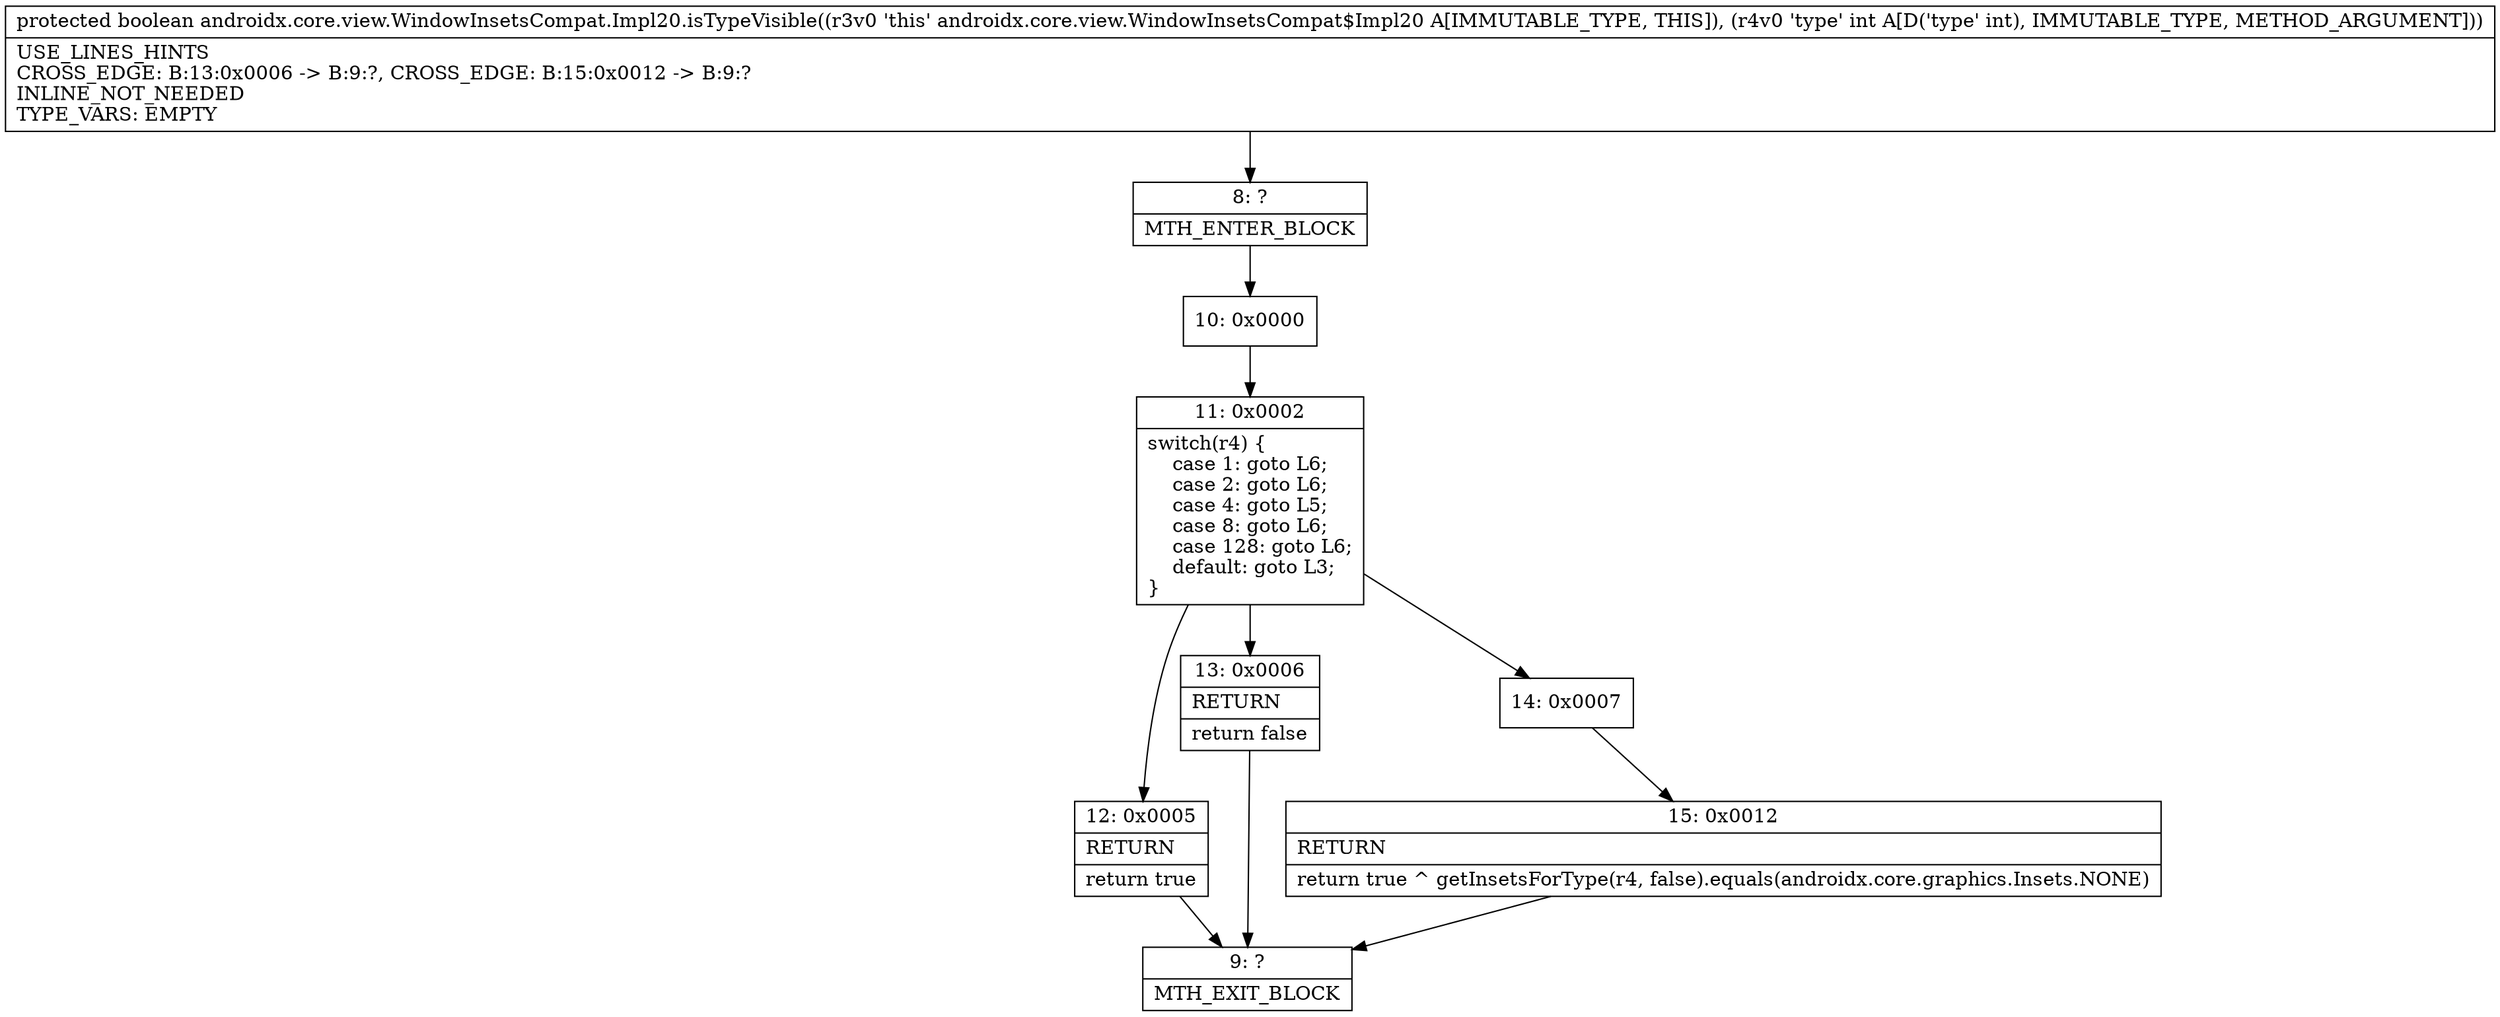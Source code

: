 digraph "CFG forandroidx.core.view.WindowInsetsCompat.Impl20.isTypeVisible(I)Z" {
Node_8 [shape=record,label="{8\:\ ?|MTH_ENTER_BLOCK\l}"];
Node_10 [shape=record,label="{10\:\ 0x0000}"];
Node_11 [shape=record,label="{11\:\ 0x0002|switch(r4) \{\l    case 1: goto L6;\l    case 2: goto L6;\l    case 4: goto L5;\l    case 8: goto L6;\l    case 128: goto L6;\l    default: goto L3;\l\}\l}"];
Node_12 [shape=record,label="{12\:\ 0x0005|RETURN\l|return true\l}"];
Node_9 [shape=record,label="{9\:\ ?|MTH_EXIT_BLOCK\l}"];
Node_13 [shape=record,label="{13\:\ 0x0006|RETURN\l|return false\l}"];
Node_14 [shape=record,label="{14\:\ 0x0007}"];
Node_15 [shape=record,label="{15\:\ 0x0012|RETURN\l|return true ^ getInsetsForType(r4, false).equals(androidx.core.graphics.Insets.NONE)\l}"];
MethodNode[shape=record,label="{protected boolean androidx.core.view.WindowInsetsCompat.Impl20.isTypeVisible((r3v0 'this' androidx.core.view.WindowInsetsCompat$Impl20 A[IMMUTABLE_TYPE, THIS]), (r4v0 'type' int A[D('type' int), IMMUTABLE_TYPE, METHOD_ARGUMENT]))  | USE_LINES_HINTS\lCROSS_EDGE: B:13:0x0006 \-\> B:9:?, CROSS_EDGE: B:15:0x0012 \-\> B:9:?\lINLINE_NOT_NEEDED\lTYPE_VARS: EMPTY\l}"];
MethodNode -> Node_8;Node_8 -> Node_10;
Node_10 -> Node_11;
Node_11 -> Node_12;
Node_11 -> Node_13;
Node_11 -> Node_14;
Node_12 -> Node_9;
Node_13 -> Node_9;
Node_14 -> Node_15;
Node_15 -> Node_9;
}

